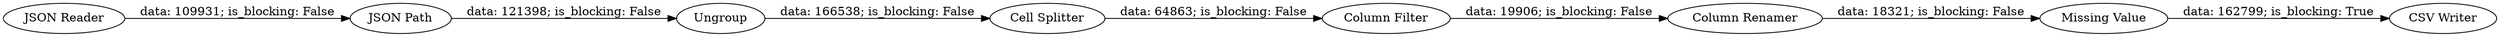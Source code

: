 digraph {
	"2999448975618674084_77" [label="Column Renamer"]
	"2999448975618674084_74" [label="JSON Path"]
	"2999448975618674084_69" [label="JSON Reader"]
	"2999448975618674084_76" [label="Column Filter"]
	"2999448975618674084_75" [label=Ungroup]
	"2999448975618674084_78" [label="Missing Value"]
	"2999448975618674084_81" [label="Cell Splitter"]
	"2999448975618674084_79" [label="CSV Writer"]
	"2999448975618674084_78" -> "2999448975618674084_79" [label="data: 162799; is_blocking: True"]
	"2999448975618674084_74" -> "2999448975618674084_75" [label="data: 121398; is_blocking: False"]
	"2999448975618674084_75" -> "2999448975618674084_81" [label="data: 166538; is_blocking: False"]
	"2999448975618674084_69" -> "2999448975618674084_74" [label="data: 109931; is_blocking: False"]
	"2999448975618674084_81" -> "2999448975618674084_76" [label="data: 64863; is_blocking: False"]
	"2999448975618674084_76" -> "2999448975618674084_77" [label="data: 19906; is_blocking: False"]
	"2999448975618674084_77" -> "2999448975618674084_78" [label="data: 18321; is_blocking: False"]
	rankdir=LR
}
